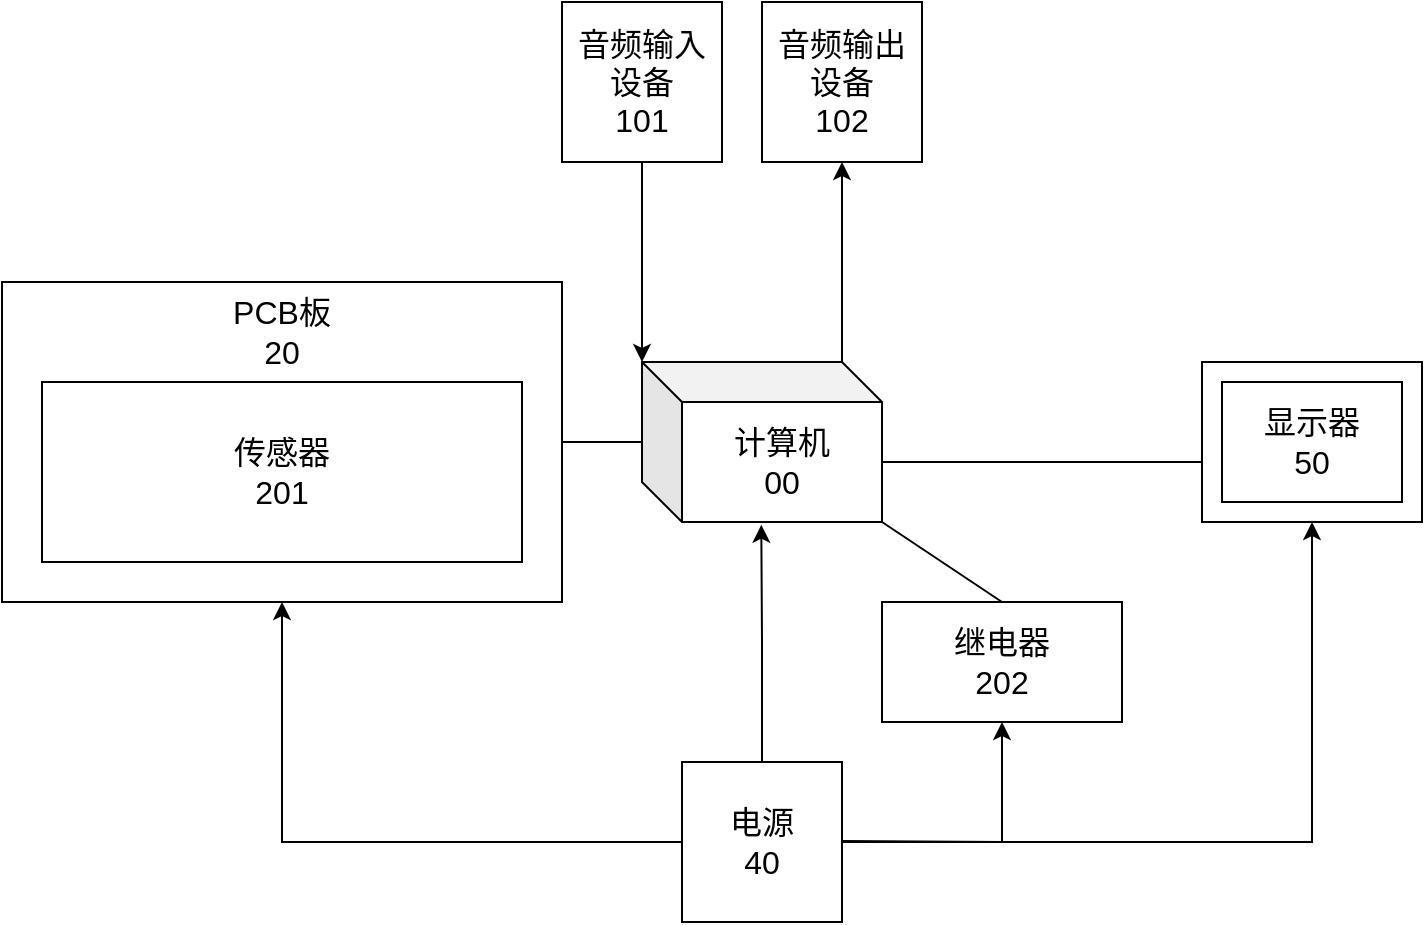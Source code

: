 <mxfile version="17.1.2" type="github">
  <diagram id="EOQqka_rnpedFPc0hPZI" name="Page-1">
    <mxGraphModel dx="358" dy="529" grid="1" gridSize="10" guides="1" tooltips="1" connect="1" arrows="1" fold="1" page="1" pageScale="1" pageWidth="827" pageHeight="1169" math="0" shadow="0">
      <root>
        <mxCell id="0" />
        <mxCell id="1" parent="0" />
        <mxCell id="8IZqgKLin0F-vWmYTHtC-1" value="&lt;font style=&quot;font-size: 16px&quot;&gt;计算机&lt;br&gt;00&lt;br&gt;&lt;/font&gt;" style="shape=cube;whiteSpace=wrap;html=1;boundedLbl=1;backgroundOutline=1;darkOpacity=0.05;darkOpacity2=0.1;strokeWidth=1;direction=east;" parent="1" vertex="1">
          <mxGeometry x="460" y="280" width="120" height="80" as="geometry" />
        </mxCell>
        <mxCell id="8IZqgKLin0F-vWmYTHtC-2" value="" style="endArrow=none;html=1;rounded=0;fontSize=24;exitX=0;exitY=0;exitDx=120;exitDy=50;exitPerimeter=0;" parent="1" source="8IZqgKLin0F-vWmYTHtC-1" edge="1">
          <mxGeometry width="50" height="50" relative="1" as="geometry">
            <mxPoint x="540" y="340" as="sourcePoint" />
            <mxPoint x="740" y="330" as="targetPoint" />
          </mxGeometry>
        </mxCell>
        <mxCell id="8IZqgKLin0F-vWmYTHtC-4" value="" style="rounded=0;whiteSpace=wrap;html=1;labelBorderColor=default;fontSize=16;strokeWidth=1;" parent="1" vertex="1">
          <mxGeometry x="740" y="280" width="110" height="80" as="geometry" />
        </mxCell>
        <mxCell id="8IZqgKLin0F-vWmYTHtC-5" value="显示器&lt;br&gt;50" style="rounded=0;whiteSpace=wrap;html=1;labelBorderColor=none;fontSize=16;strokeWidth=1;" parent="1" vertex="1">
          <mxGeometry x="750" y="290" width="90" height="60" as="geometry" />
        </mxCell>
        <mxCell id="8IZqgKLin0F-vWmYTHtC-6" value="" style="endArrow=classic;html=1;rounded=0;fontSize=16;" parent="1" edge="1">
          <mxGeometry width="50" height="50" relative="1" as="geometry">
            <mxPoint x="560" y="280" as="sourcePoint" />
            <mxPoint x="560" y="180" as="targetPoint" />
          </mxGeometry>
        </mxCell>
        <mxCell id="8IZqgKLin0F-vWmYTHtC-7" value="" style="endArrow=none;html=1;rounded=0;fontSize=16;entryX=1;entryY=0.5;entryDx=0;entryDy=0;" parent="1" source="8IZqgKLin0F-vWmYTHtC-1" edge="1">
          <mxGeometry width="50" height="50" relative="1" as="geometry">
            <mxPoint x="540" y="340" as="sourcePoint" />
            <mxPoint x="420" y="320" as="targetPoint" />
          </mxGeometry>
        </mxCell>
        <mxCell id="8IZqgKLin0F-vWmYTHtC-8" value="" style="rounded=0;whiteSpace=wrap;html=1;labelBorderColor=none;fontSize=16;strokeWidth=1;" parent="1" vertex="1">
          <mxGeometry x="140" y="240" width="280" height="160" as="geometry" />
        </mxCell>
        <mxCell id="8IZqgKLin0F-vWmYTHtC-9" value="PCB板&lt;br&gt;20" style="text;html=1;strokeColor=none;fillColor=none;align=center;verticalAlign=middle;whiteSpace=wrap;rounded=0;labelBorderColor=none;fontSize=16;" parent="1" vertex="1">
          <mxGeometry x="250" y="250" width="60" height="30" as="geometry" />
        </mxCell>
        <mxCell id="8IZqgKLin0F-vWmYTHtC-10" value="传感器&lt;br&gt;201" style="rounded=0;whiteSpace=wrap;html=1;labelBorderColor=none;fontSize=16;strokeWidth=1;" parent="1" vertex="1">
          <mxGeometry x="160" y="290" width="240" height="90" as="geometry" />
        </mxCell>
        <mxCell id="8IZqgKLin0F-vWmYTHtC-11" style="edgeStyle=orthogonalEdgeStyle;rounded=0;orthogonalLoop=1;jettySize=auto;html=1;exitX=0.5;exitY=0;exitDx=0;exitDy=0;entryX=0.497;entryY=1.017;entryDx=0;entryDy=0;entryPerimeter=0;fontSize=16;" parent="1" source="8IZqgKLin0F-vWmYTHtC-14" target="8IZqgKLin0F-vWmYTHtC-1" edge="1">
          <mxGeometry relative="1" as="geometry" />
        </mxCell>
        <mxCell id="8IZqgKLin0F-vWmYTHtC-12" style="edgeStyle=orthogonalEdgeStyle;rounded=0;orthogonalLoop=1;jettySize=auto;html=1;exitX=0;exitY=0.5;exitDx=0;exitDy=0;entryX=0.5;entryY=1;entryDx=0;entryDy=0;fontSize=16;" parent="1" source="8IZqgKLin0F-vWmYTHtC-14" target="8IZqgKLin0F-vWmYTHtC-8" edge="1">
          <mxGeometry relative="1" as="geometry" />
        </mxCell>
        <mxCell id="8IZqgKLin0F-vWmYTHtC-13" style="edgeStyle=orthogonalEdgeStyle;rounded=0;orthogonalLoop=1;jettySize=auto;html=1;exitX=1;exitY=0.5;exitDx=0;exitDy=0;entryX=0.5;entryY=1;entryDx=0;entryDy=0;fontSize=16;" parent="1" source="8IZqgKLin0F-vWmYTHtC-14" target="8IZqgKLin0F-vWmYTHtC-4" edge="1">
          <mxGeometry relative="1" as="geometry" />
        </mxCell>
        <mxCell id="8IZqgKLin0F-vWmYTHtC-14" value="电源&lt;br&gt;40" style="whiteSpace=wrap;html=1;aspect=fixed;labelBorderColor=none;fontSize=16;strokeWidth=1;" parent="1" vertex="1">
          <mxGeometry x="480" y="480" width="80" height="80" as="geometry" />
        </mxCell>
        <mxCell id="8IZqgKLin0F-vWmYTHtC-15" value="继电器&lt;br&gt;202" style="rounded=0;whiteSpace=wrap;html=1;labelBorderColor=none;fontSize=16;strokeWidth=1;" parent="1" vertex="1">
          <mxGeometry x="580" y="400" width="120" height="60" as="geometry" />
        </mxCell>
        <mxCell id="8IZqgKLin0F-vWmYTHtC-16" value="" style="endArrow=classic;html=1;rounded=0;fontSize=16;entryX=0;entryY=0;entryDx=0;entryDy=0;entryPerimeter=0;" parent="1" target="8IZqgKLin0F-vWmYTHtC-1" edge="1">
          <mxGeometry width="50" height="50" relative="1" as="geometry">
            <mxPoint x="460" y="180" as="sourcePoint" />
            <mxPoint x="650" y="290" as="targetPoint" />
          </mxGeometry>
        </mxCell>
        <mxCell id="8IZqgKLin0F-vWmYTHtC-17" value="音频输出设备&lt;br&gt;102" style="whiteSpace=wrap;html=1;aspect=fixed;labelBorderColor=none;fontSize=16;strokeWidth=1;" parent="1" vertex="1">
          <mxGeometry x="520" y="100" width="80" height="80" as="geometry" />
        </mxCell>
        <mxCell id="8IZqgKLin0F-vWmYTHtC-18" value="音频输入设备&lt;br&gt;101" style="whiteSpace=wrap;html=1;aspect=fixed;labelBorderColor=none;fontSize=16;strokeWidth=1;" parent="1" vertex="1">
          <mxGeometry x="420" y="100" width="80" height="80" as="geometry" />
        </mxCell>
        <mxCell id="8IZqgKLin0F-vWmYTHtC-19" value="" style="endArrow=none;html=1;rounded=0;fontSize=16;exitX=0.5;exitY=0;exitDx=0;exitDy=0;" parent="1" source="8IZqgKLin0F-vWmYTHtC-15" edge="1">
          <mxGeometry width="50" height="50" relative="1" as="geometry">
            <mxPoint x="530" y="410" as="sourcePoint" />
            <mxPoint x="580" y="360" as="targetPoint" />
          </mxGeometry>
        </mxCell>
        <mxCell id="8IZqgKLin0F-vWmYTHtC-20" value="" style="endArrow=none;html=1;rounded=0;fontSize=16;" parent="1" edge="1">
          <mxGeometry width="50" height="50" relative="1" as="geometry">
            <mxPoint x="560" y="519.5" as="sourcePoint" />
            <mxPoint x="640" y="520" as="targetPoint" />
          </mxGeometry>
        </mxCell>
        <mxCell id="8IZqgKLin0F-vWmYTHtC-21" value="" style="endArrow=classic;html=1;rounded=0;fontSize=16;entryX=0.5;entryY=1;entryDx=0;entryDy=0;" parent="1" target="8IZqgKLin0F-vWmYTHtC-15" edge="1">
          <mxGeometry width="50" height="50" relative="1" as="geometry">
            <mxPoint x="640" y="520" as="sourcePoint" />
            <mxPoint x="650" y="280" as="targetPoint" />
          </mxGeometry>
        </mxCell>
      </root>
    </mxGraphModel>
  </diagram>
</mxfile>
